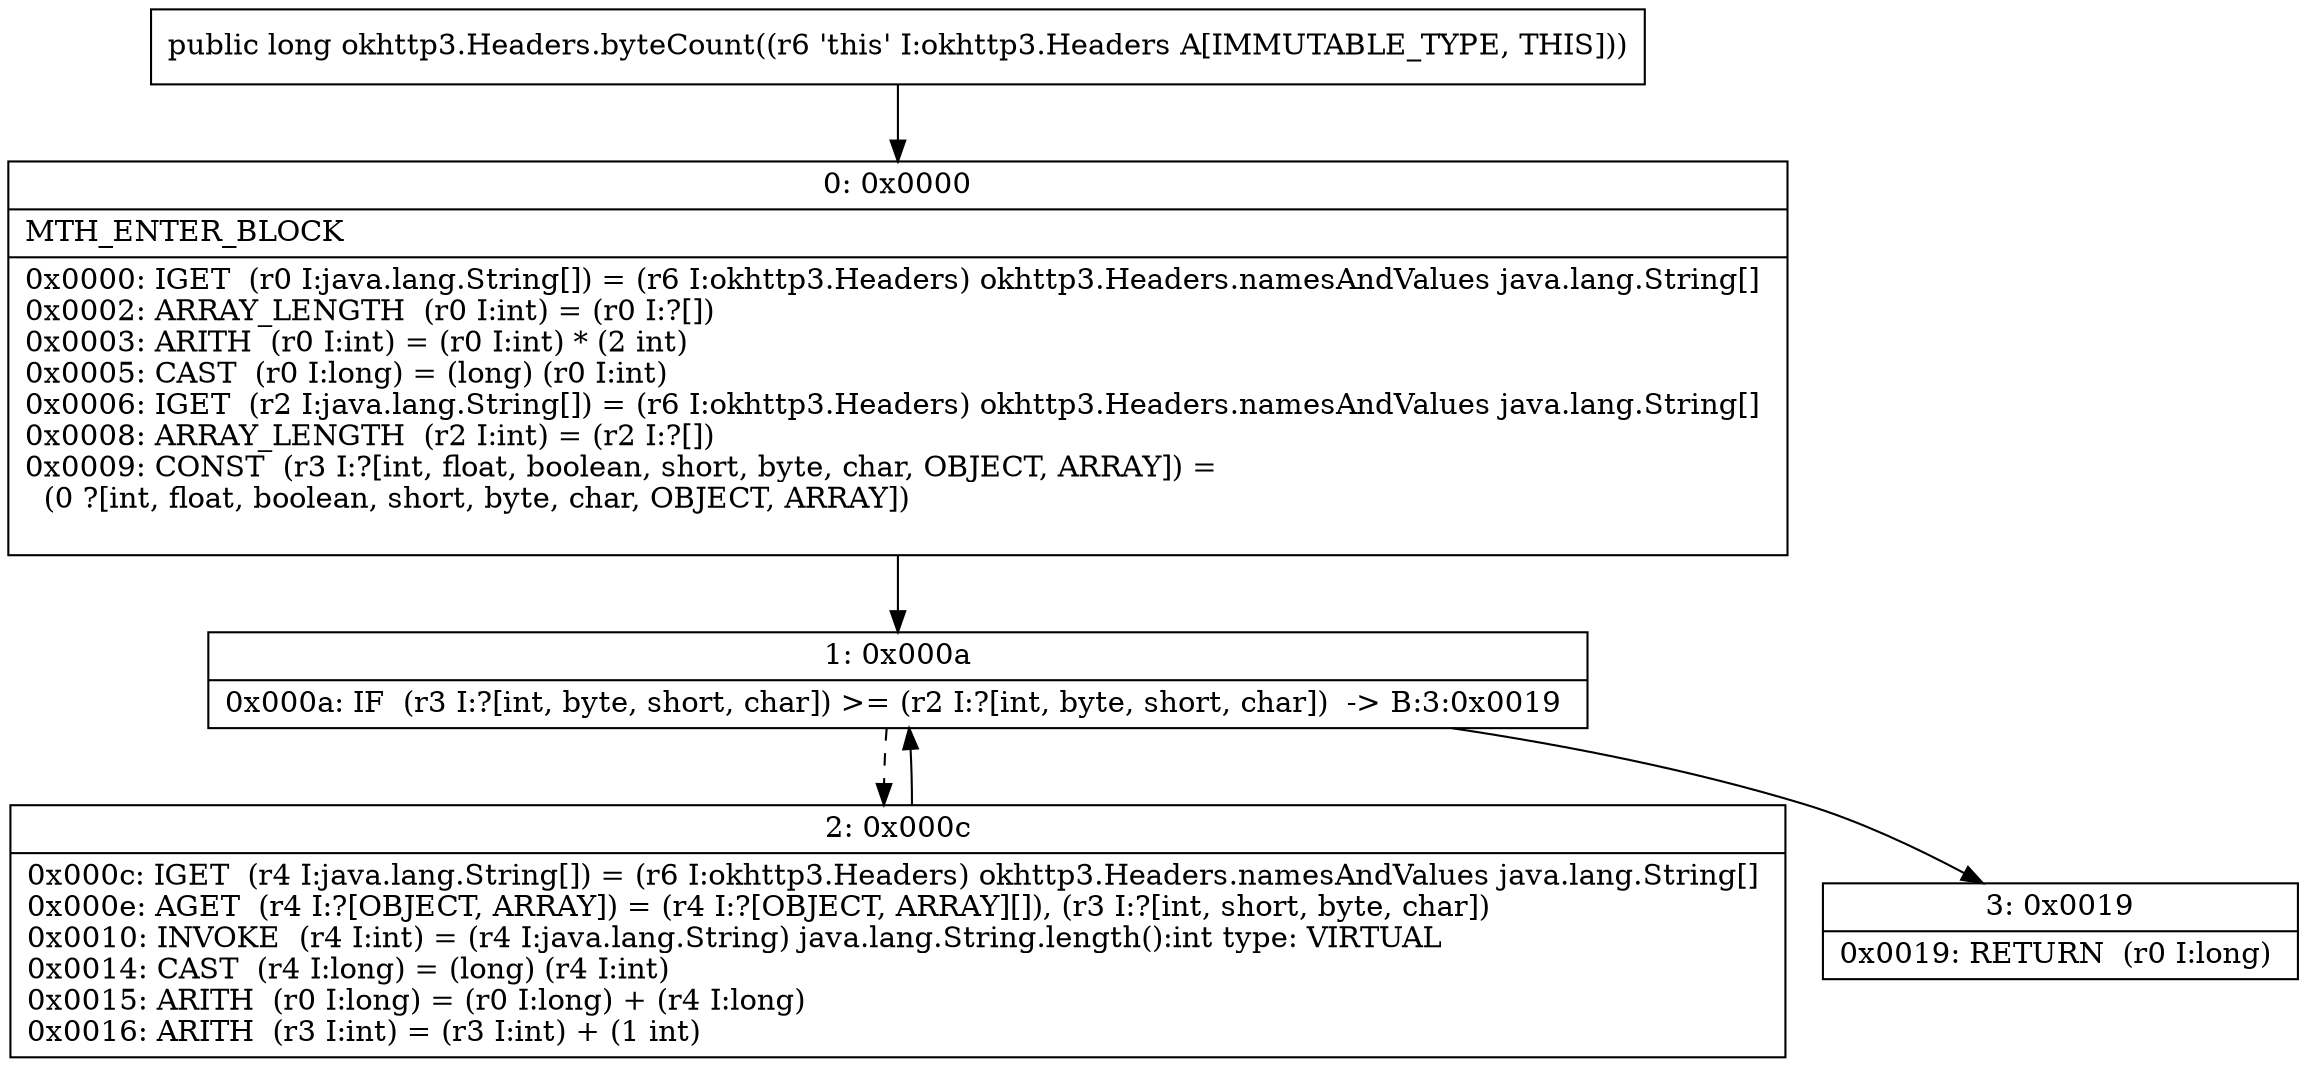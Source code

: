 digraph "CFG forokhttp3.Headers.byteCount()J" {
Node_0 [shape=record,label="{0\:\ 0x0000|MTH_ENTER_BLOCK\l|0x0000: IGET  (r0 I:java.lang.String[]) = (r6 I:okhttp3.Headers) okhttp3.Headers.namesAndValues java.lang.String[] \l0x0002: ARRAY_LENGTH  (r0 I:int) = (r0 I:?[]) \l0x0003: ARITH  (r0 I:int) = (r0 I:int) * (2 int) \l0x0005: CAST  (r0 I:long) = (long) (r0 I:int) \l0x0006: IGET  (r2 I:java.lang.String[]) = (r6 I:okhttp3.Headers) okhttp3.Headers.namesAndValues java.lang.String[] \l0x0008: ARRAY_LENGTH  (r2 I:int) = (r2 I:?[]) \l0x0009: CONST  (r3 I:?[int, float, boolean, short, byte, char, OBJECT, ARRAY]) = \l  (0 ?[int, float, boolean, short, byte, char, OBJECT, ARRAY])\l \l}"];
Node_1 [shape=record,label="{1\:\ 0x000a|0x000a: IF  (r3 I:?[int, byte, short, char]) \>= (r2 I:?[int, byte, short, char])  \-\> B:3:0x0019 \l}"];
Node_2 [shape=record,label="{2\:\ 0x000c|0x000c: IGET  (r4 I:java.lang.String[]) = (r6 I:okhttp3.Headers) okhttp3.Headers.namesAndValues java.lang.String[] \l0x000e: AGET  (r4 I:?[OBJECT, ARRAY]) = (r4 I:?[OBJECT, ARRAY][]), (r3 I:?[int, short, byte, char]) \l0x0010: INVOKE  (r4 I:int) = (r4 I:java.lang.String) java.lang.String.length():int type: VIRTUAL \l0x0014: CAST  (r4 I:long) = (long) (r4 I:int) \l0x0015: ARITH  (r0 I:long) = (r0 I:long) + (r4 I:long) \l0x0016: ARITH  (r3 I:int) = (r3 I:int) + (1 int) \l}"];
Node_3 [shape=record,label="{3\:\ 0x0019|0x0019: RETURN  (r0 I:long) \l}"];
MethodNode[shape=record,label="{public long okhttp3.Headers.byteCount((r6 'this' I:okhttp3.Headers A[IMMUTABLE_TYPE, THIS])) }"];
MethodNode -> Node_0;
Node_0 -> Node_1;
Node_1 -> Node_2[style=dashed];
Node_1 -> Node_3;
Node_2 -> Node_1;
}

